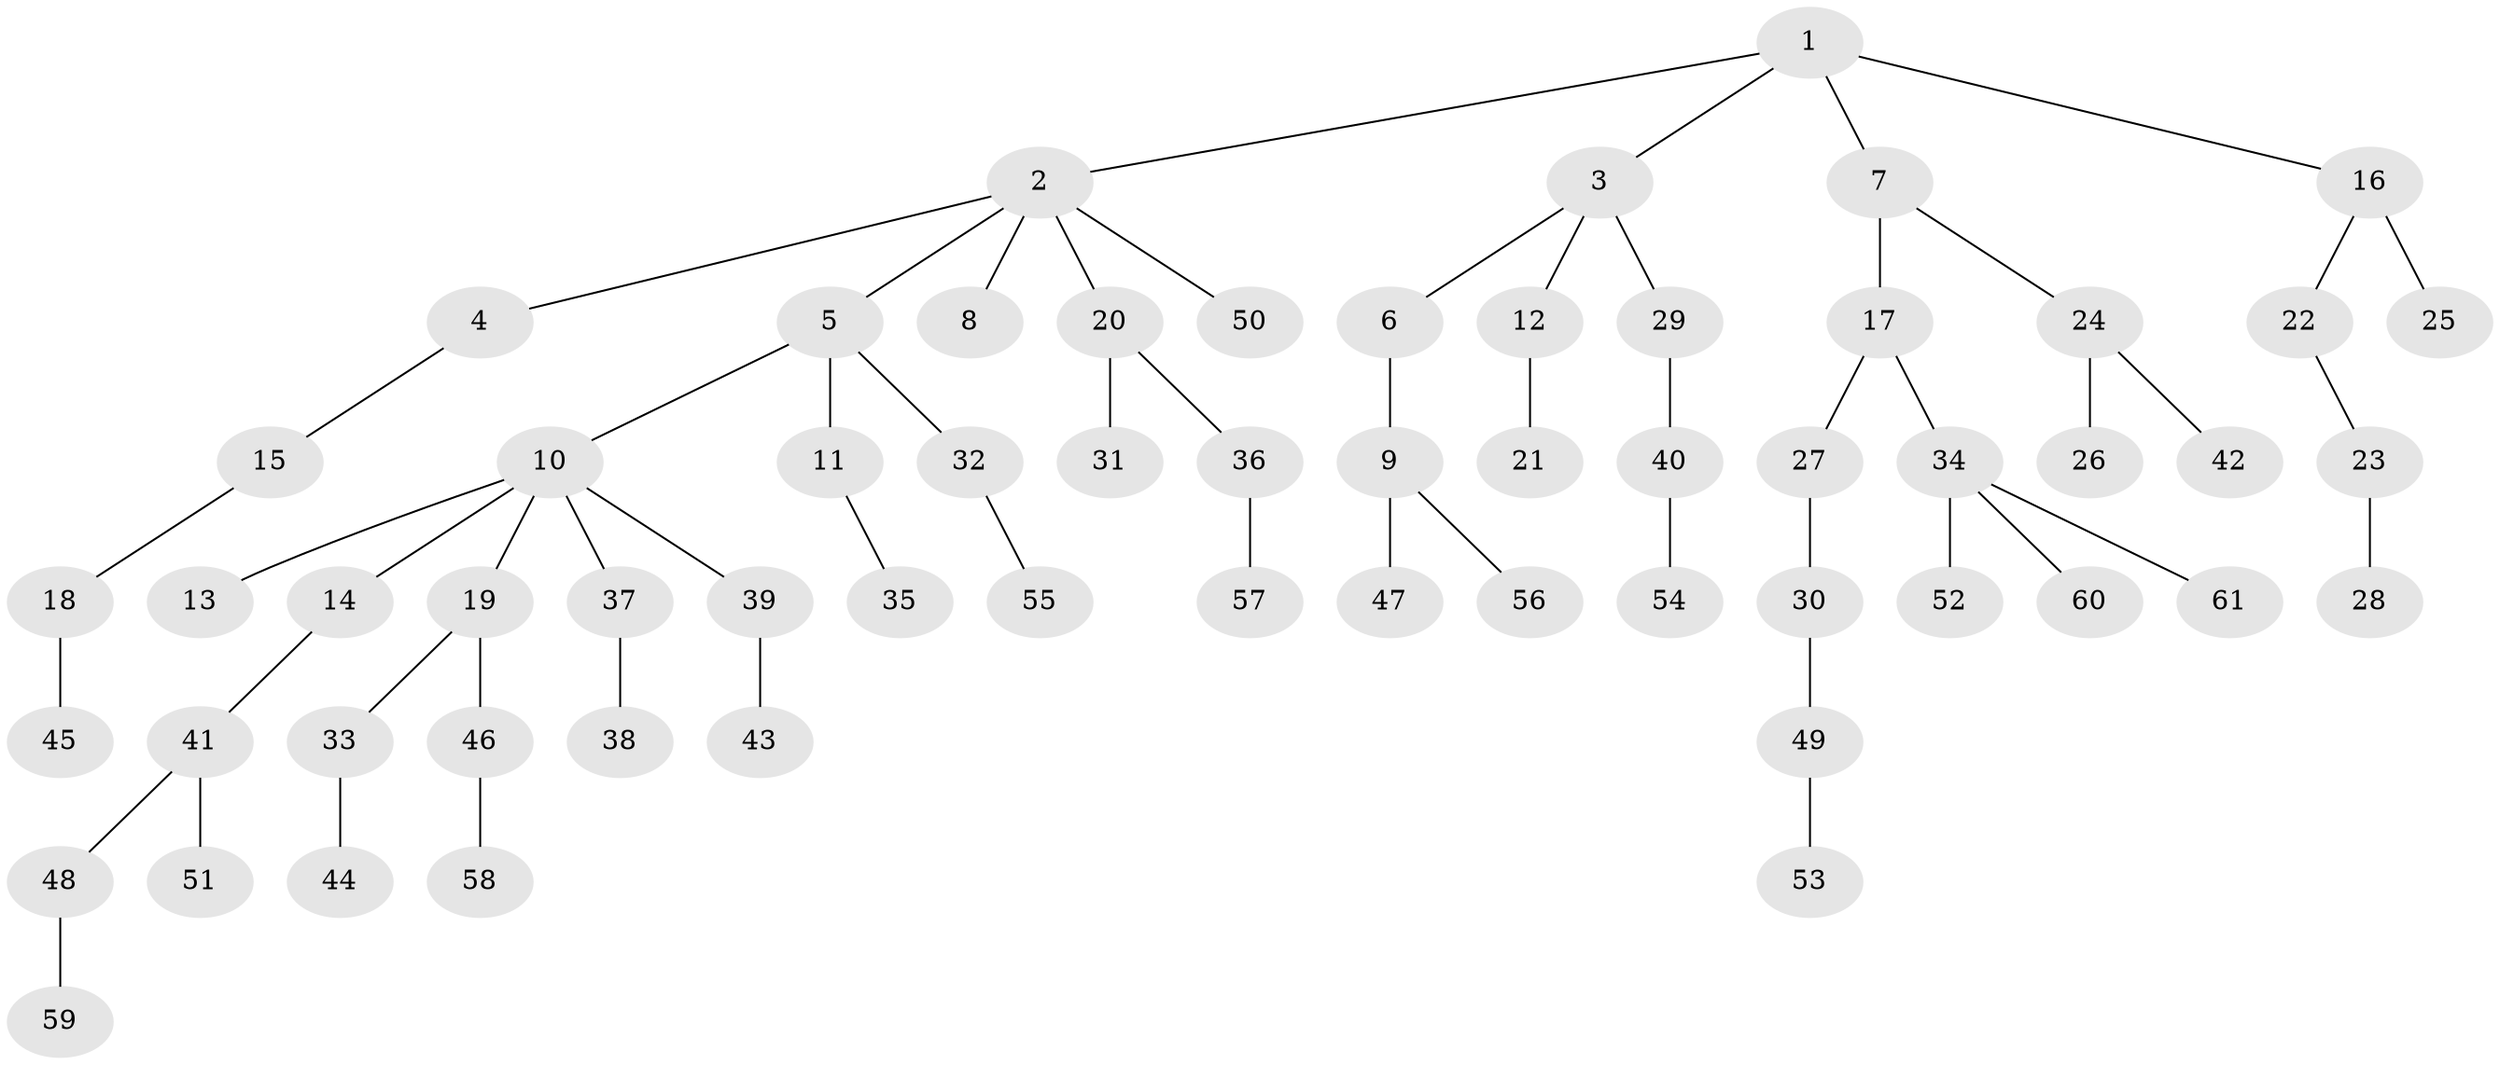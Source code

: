 // original degree distribution, {5: 0.0297029702970297, 7: 0.019801980198019802, 4: 0.0594059405940594, 2: 0.2079207920792079, 3: 0.1782178217821782, 1: 0.504950495049505}
// Generated by graph-tools (version 1.1) at 2025/51/03/04/25 22:51:39]
// undirected, 61 vertices, 60 edges
graph export_dot {
  node [color=gray90,style=filled];
  1;
  2;
  3;
  4;
  5;
  6;
  7;
  8;
  9;
  10;
  11;
  12;
  13;
  14;
  15;
  16;
  17;
  18;
  19;
  20;
  21;
  22;
  23;
  24;
  25;
  26;
  27;
  28;
  29;
  30;
  31;
  32;
  33;
  34;
  35;
  36;
  37;
  38;
  39;
  40;
  41;
  42;
  43;
  44;
  45;
  46;
  47;
  48;
  49;
  50;
  51;
  52;
  53;
  54;
  55;
  56;
  57;
  58;
  59;
  60;
  61;
  1 -- 2 [weight=1.0];
  1 -- 3 [weight=1.0];
  1 -- 7 [weight=1.0];
  1 -- 16 [weight=1.0];
  2 -- 4 [weight=1.0];
  2 -- 5 [weight=1.0];
  2 -- 8 [weight=1.0];
  2 -- 20 [weight=1.0];
  2 -- 50 [weight=1.0];
  3 -- 6 [weight=1.0];
  3 -- 12 [weight=1.0];
  3 -- 29 [weight=1.0];
  4 -- 15 [weight=1.0];
  5 -- 10 [weight=1.0];
  5 -- 11 [weight=1.0];
  5 -- 32 [weight=1.0];
  6 -- 9 [weight=1.0];
  7 -- 17 [weight=1.0];
  7 -- 24 [weight=1.0];
  9 -- 47 [weight=1.0];
  9 -- 56 [weight=1.0];
  10 -- 13 [weight=1.0];
  10 -- 14 [weight=1.0];
  10 -- 19 [weight=1.0];
  10 -- 37 [weight=1.0];
  10 -- 39 [weight=1.0];
  11 -- 35 [weight=1.0];
  12 -- 21 [weight=1.0];
  14 -- 41 [weight=1.0];
  15 -- 18 [weight=1.0];
  16 -- 22 [weight=1.0];
  16 -- 25 [weight=2.0];
  17 -- 27 [weight=1.0];
  17 -- 34 [weight=1.0];
  18 -- 45 [weight=1.0];
  19 -- 33 [weight=1.0];
  19 -- 46 [weight=1.0];
  20 -- 31 [weight=1.0];
  20 -- 36 [weight=1.0];
  22 -- 23 [weight=1.0];
  23 -- 28 [weight=1.0];
  24 -- 26 [weight=1.0];
  24 -- 42 [weight=1.0];
  27 -- 30 [weight=1.0];
  29 -- 40 [weight=1.0];
  30 -- 49 [weight=1.0];
  32 -- 55 [weight=1.0];
  33 -- 44 [weight=2.0];
  34 -- 52 [weight=1.0];
  34 -- 60 [weight=1.0];
  34 -- 61 [weight=1.0];
  36 -- 57 [weight=1.0];
  37 -- 38 [weight=1.0];
  39 -- 43 [weight=1.0];
  40 -- 54 [weight=1.0];
  41 -- 48 [weight=1.0];
  41 -- 51 [weight=1.0];
  46 -- 58 [weight=1.0];
  48 -- 59 [weight=1.0];
  49 -- 53 [weight=1.0];
}
